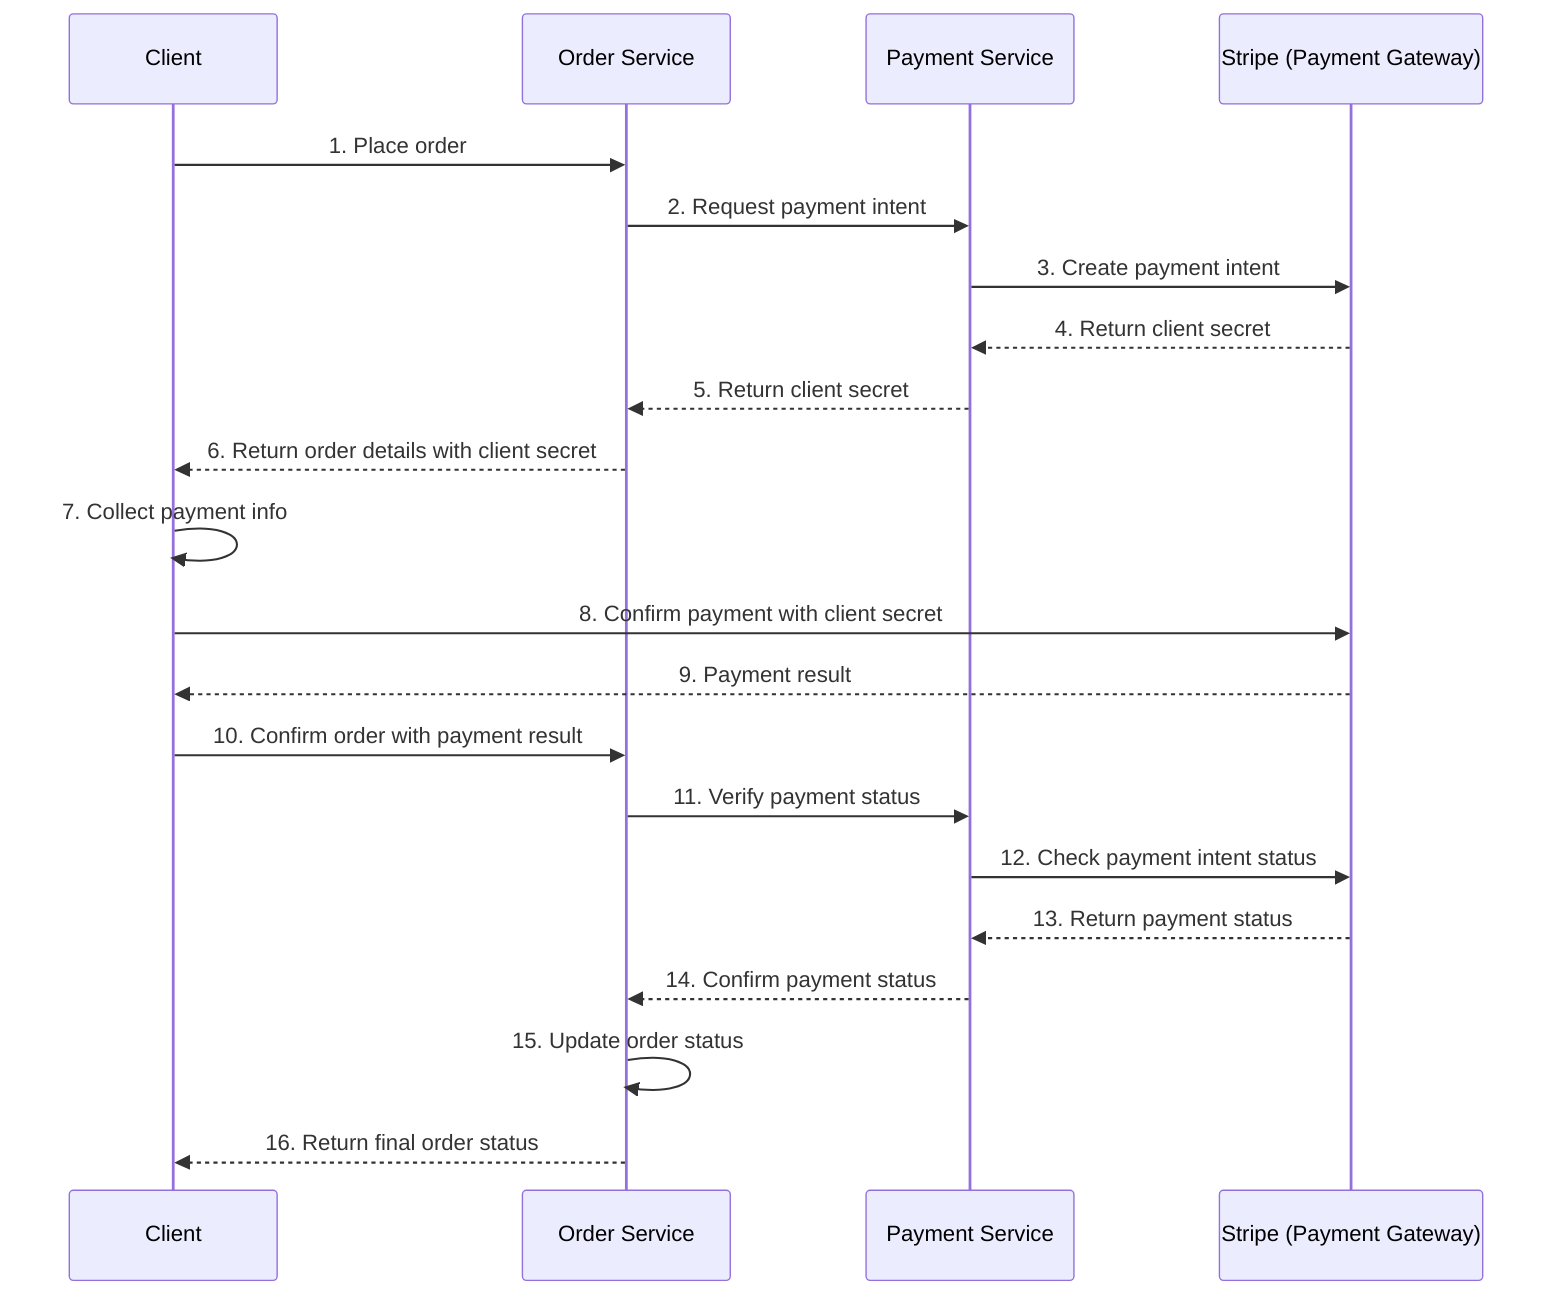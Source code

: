 sequenceDiagram
    participant C as Client
    participant OS as Order Service
    participant PS as Payment Service
    participant S as Stripe (Payment Gateway)

    C->>OS: 1. Place order
    OS->>PS: 2. Request payment intent
    PS->>S: 3. Create payment intent
    S-->>PS: 4. Return client secret
    PS-->>OS: 5. Return client secret
    OS-->>C: 6. Return order details with client secret
    C->>C: 7. Collect payment info
    C->>S: 8. Confirm payment with client secret
    S-->>C: 9. Payment result
    C->>OS: 10. Confirm order with payment result
    OS->>PS: 11. Verify payment status
    PS->>S: 12. Check payment intent status
    S-->>PS: 13. Return payment status
    PS-->>OS: 14. Confirm payment status
    OS->>OS: 15. Update order status
    OS-->>C: 16. Return final order status